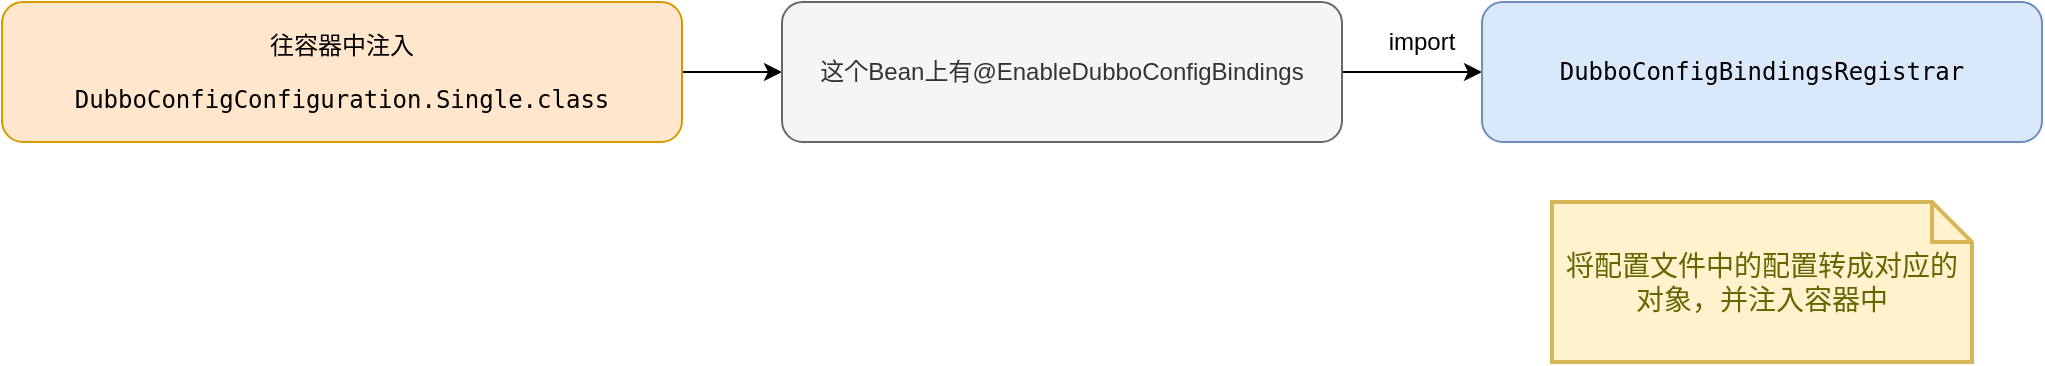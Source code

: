 <mxfile version="14.7.8" type="github">
  <diagram id="kDJYZBq6efAjz9YTaLig" name="Page-1">
    <mxGraphModel dx="946" dy="536" grid="1" gridSize="10" guides="1" tooltips="1" connect="1" arrows="1" fold="1" page="1" pageScale="1" pageWidth="827" pageHeight="1169" math="0" shadow="0">
      <root>
        <mxCell id="0" />
        <mxCell id="1" parent="0" />
        <mxCell id="yNyOrCnBwZ_fp24aBwio-7" value="" style="edgeStyle=orthogonalEdgeStyle;rounded=0;orthogonalLoop=1;jettySize=auto;html=1;" edge="1" parent="1" source="yNyOrCnBwZ_fp24aBwio-2" target="yNyOrCnBwZ_fp24aBwio-3">
          <mxGeometry relative="1" as="geometry" />
        </mxCell>
        <mxCell id="yNyOrCnBwZ_fp24aBwio-2" value="&lt;pre&gt;往容器中注入&lt;/pre&gt;&lt;pre&gt;DubboConfigConfiguration.Single.class&lt;/pre&gt;" style="rounded=1;whiteSpace=wrap;html=1;fillColor=#ffe6cc;strokeColor=#d79b00;" vertex="1" parent="1">
          <mxGeometry x="50" y="140" width="340" height="70" as="geometry" />
        </mxCell>
        <mxCell id="yNyOrCnBwZ_fp24aBwio-8" value="" style="edgeStyle=orthogonalEdgeStyle;rounded=0;orthogonalLoop=1;jettySize=auto;html=1;" edge="1" parent="1" source="yNyOrCnBwZ_fp24aBwio-3" target="yNyOrCnBwZ_fp24aBwio-4">
          <mxGeometry relative="1" as="geometry" />
        </mxCell>
        <mxCell id="yNyOrCnBwZ_fp24aBwio-3" value="这个Bean上有@EnableDubboConfigBindings" style="rounded=1;whiteSpace=wrap;html=1;fillColor=#f5f5f5;strokeColor=#666666;fontColor=#333333;" vertex="1" parent="1">
          <mxGeometry x="440" y="140" width="280" height="70" as="geometry" />
        </mxCell>
        <mxCell id="yNyOrCnBwZ_fp24aBwio-4" value="&lt;pre&gt;DubboConfigBindingsRegistrar&lt;/pre&gt;" style="rounded=1;whiteSpace=wrap;html=1;fillColor=#dae8fc;strokeColor=#6c8ebf;" vertex="1" parent="1">
          <mxGeometry x="790" y="140" width="280" height="70" as="geometry" />
        </mxCell>
        <mxCell id="yNyOrCnBwZ_fp24aBwio-6" value="将配置文件中的配置转成对应的对象，并注入容器中" style="shape=note;strokeWidth=2;fontSize=14;size=20;whiteSpace=wrap;html=1;fillColor=#fff2cc;strokeColor=#d6b656;fontColor=#666600;" vertex="1" parent="1">
          <mxGeometry x="825" y="240" width="210" height="80" as="geometry" />
        </mxCell>
        <mxCell id="yNyOrCnBwZ_fp24aBwio-9" value="import" style="text;html=1;strokeColor=none;fillColor=none;align=center;verticalAlign=middle;whiteSpace=wrap;rounded=0;" vertex="1" parent="1">
          <mxGeometry x="740" y="150" width="40" height="20" as="geometry" />
        </mxCell>
      </root>
    </mxGraphModel>
  </diagram>
</mxfile>
